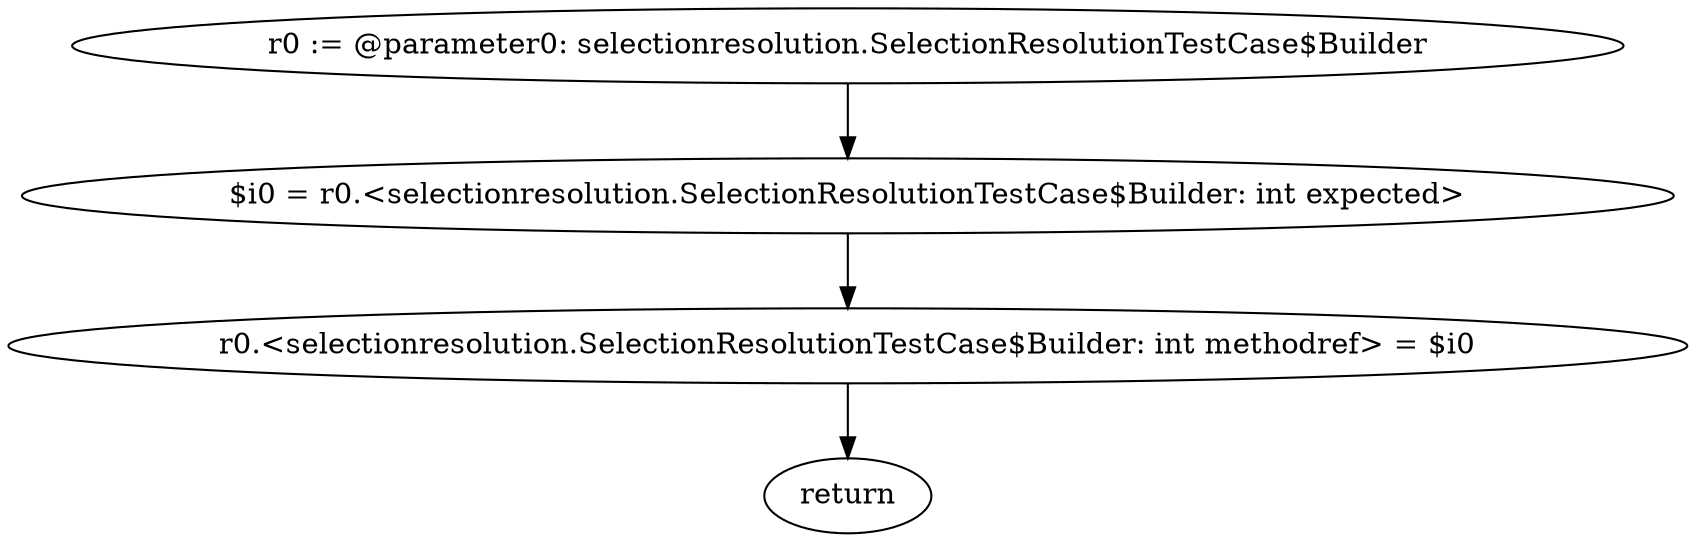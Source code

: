 digraph "unitGraph" {
    "r0 := @parameter0: selectionresolution.SelectionResolutionTestCase$Builder"
    "$i0 = r0.<selectionresolution.SelectionResolutionTestCase$Builder: int expected>"
    "r0.<selectionresolution.SelectionResolutionTestCase$Builder: int methodref> = $i0"
    "return"
    "r0 := @parameter0: selectionresolution.SelectionResolutionTestCase$Builder"->"$i0 = r0.<selectionresolution.SelectionResolutionTestCase$Builder: int expected>";
    "$i0 = r0.<selectionresolution.SelectionResolutionTestCase$Builder: int expected>"->"r0.<selectionresolution.SelectionResolutionTestCase$Builder: int methodref> = $i0";
    "r0.<selectionresolution.SelectionResolutionTestCase$Builder: int methodref> = $i0"->"return";
}
